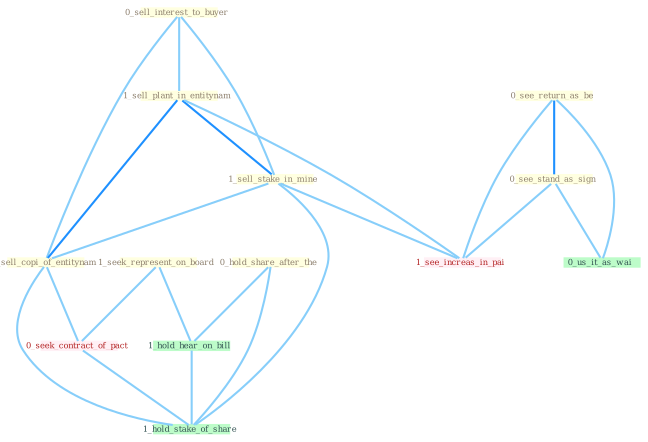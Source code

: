 Graph G{ 
    node
    [shape=polygon,style=filled,width=.5,height=.06,color="#BDFCC9",fixedsize=true,fontsize=4,
    fontcolor="#2f4f4f"];
    {node
    [color="#ffffe0", fontcolor="#8b7d6b"] "0_sell_interest_to_buyer " "1_sell_plant_in_entitynam " "1_seek_represent_on_board " "0_see_return_as_be " "0_see_stand_as_sign " "1_sell_stake_in_mine " "1_sell_copi_of_entitynam " "0_hold_share_after_the "}
{node [color="#fff0f5", fontcolor="#b22222"] "0_seek_contract_of_pact " "1_see_increas_in_pai "}
edge [color="#B0E2FF"];

	"0_sell_interest_to_buyer " -- "1_sell_plant_in_entitynam " [w="1", color="#87cefa" ];
	"0_sell_interest_to_buyer " -- "1_sell_stake_in_mine " [w="1", color="#87cefa" ];
	"0_sell_interest_to_buyer " -- "1_sell_copi_of_entitynam " [w="1", color="#87cefa" ];
	"1_sell_plant_in_entitynam " -- "1_sell_stake_in_mine " [w="2", color="#1e90ff" , len=0.8];
	"1_sell_plant_in_entitynam " -- "1_sell_copi_of_entitynam " [w="2", color="#1e90ff" , len=0.8];
	"1_sell_plant_in_entitynam " -- "1_see_increas_in_pai " [w="1", color="#87cefa" ];
	"1_seek_represent_on_board " -- "0_seek_contract_of_pact " [w="1", color="#87cefa" ];
	"1_seek_represent_on_board " -- "1_hold_hear_on_bill " [w="1", color="#87cefa" ];
	"0_see_return_as_be " -- "0_see_stand_as_sign " [w="2", color="#1e90ff" , len=0.8];
	"0_see_return_as_be " -- "0_us_it_as_wai " [w="1", color="#87cefa" ];
	"0_see_return_as_be " -- "1_see_increas_in_pai " [w="1", color="#87cefa" ];
	"0_see_stand_as_sign " -- "0_us_it_as_wai " [w="1", color="#87cefa" ];
	"0_see_stand_as_sign " -- "1_see_increas_in_pai " [w="1", color="#87cefa" ];
	"1_sell_stake_in_mine " -- "1_sell_copi_of_entitynam " [w="1", color="#87cefa" ];
	"1_sell_stake_in_mine " -- "1_see_increas_in_pai " [w="1", color="#87cefa" ];
	"1_sell_stake_in_mine " -- "1_hold_stake_of_share " [w="1", color="#87cefa" ];
	"1_sell_copi_of_entitynam " -- "0_seek_contract_of_pact " [w="1", color="#87cefa" ];
	"1_sell_copi_of_entitynam " -- "1_hold_stake_of_share " [w="1", color="#87cefa" ];
	"0_hold_share_after_the " -- "1_hold_hear_on_bill " [w="1", color="#87cefa" ];
	"0_hold_share_after_the " -- "1_hold_stake_of_share " [w="1", color="#87cefa" ];
	"0_seek_contract_of_pact " -- "1_hold_stake_of_share " [w="1", color="#87cefa" ];
	"1_hold_hear_on_bill " -- "1_hold_stake_of_share " [w="1", color="#87cefa" ];
}